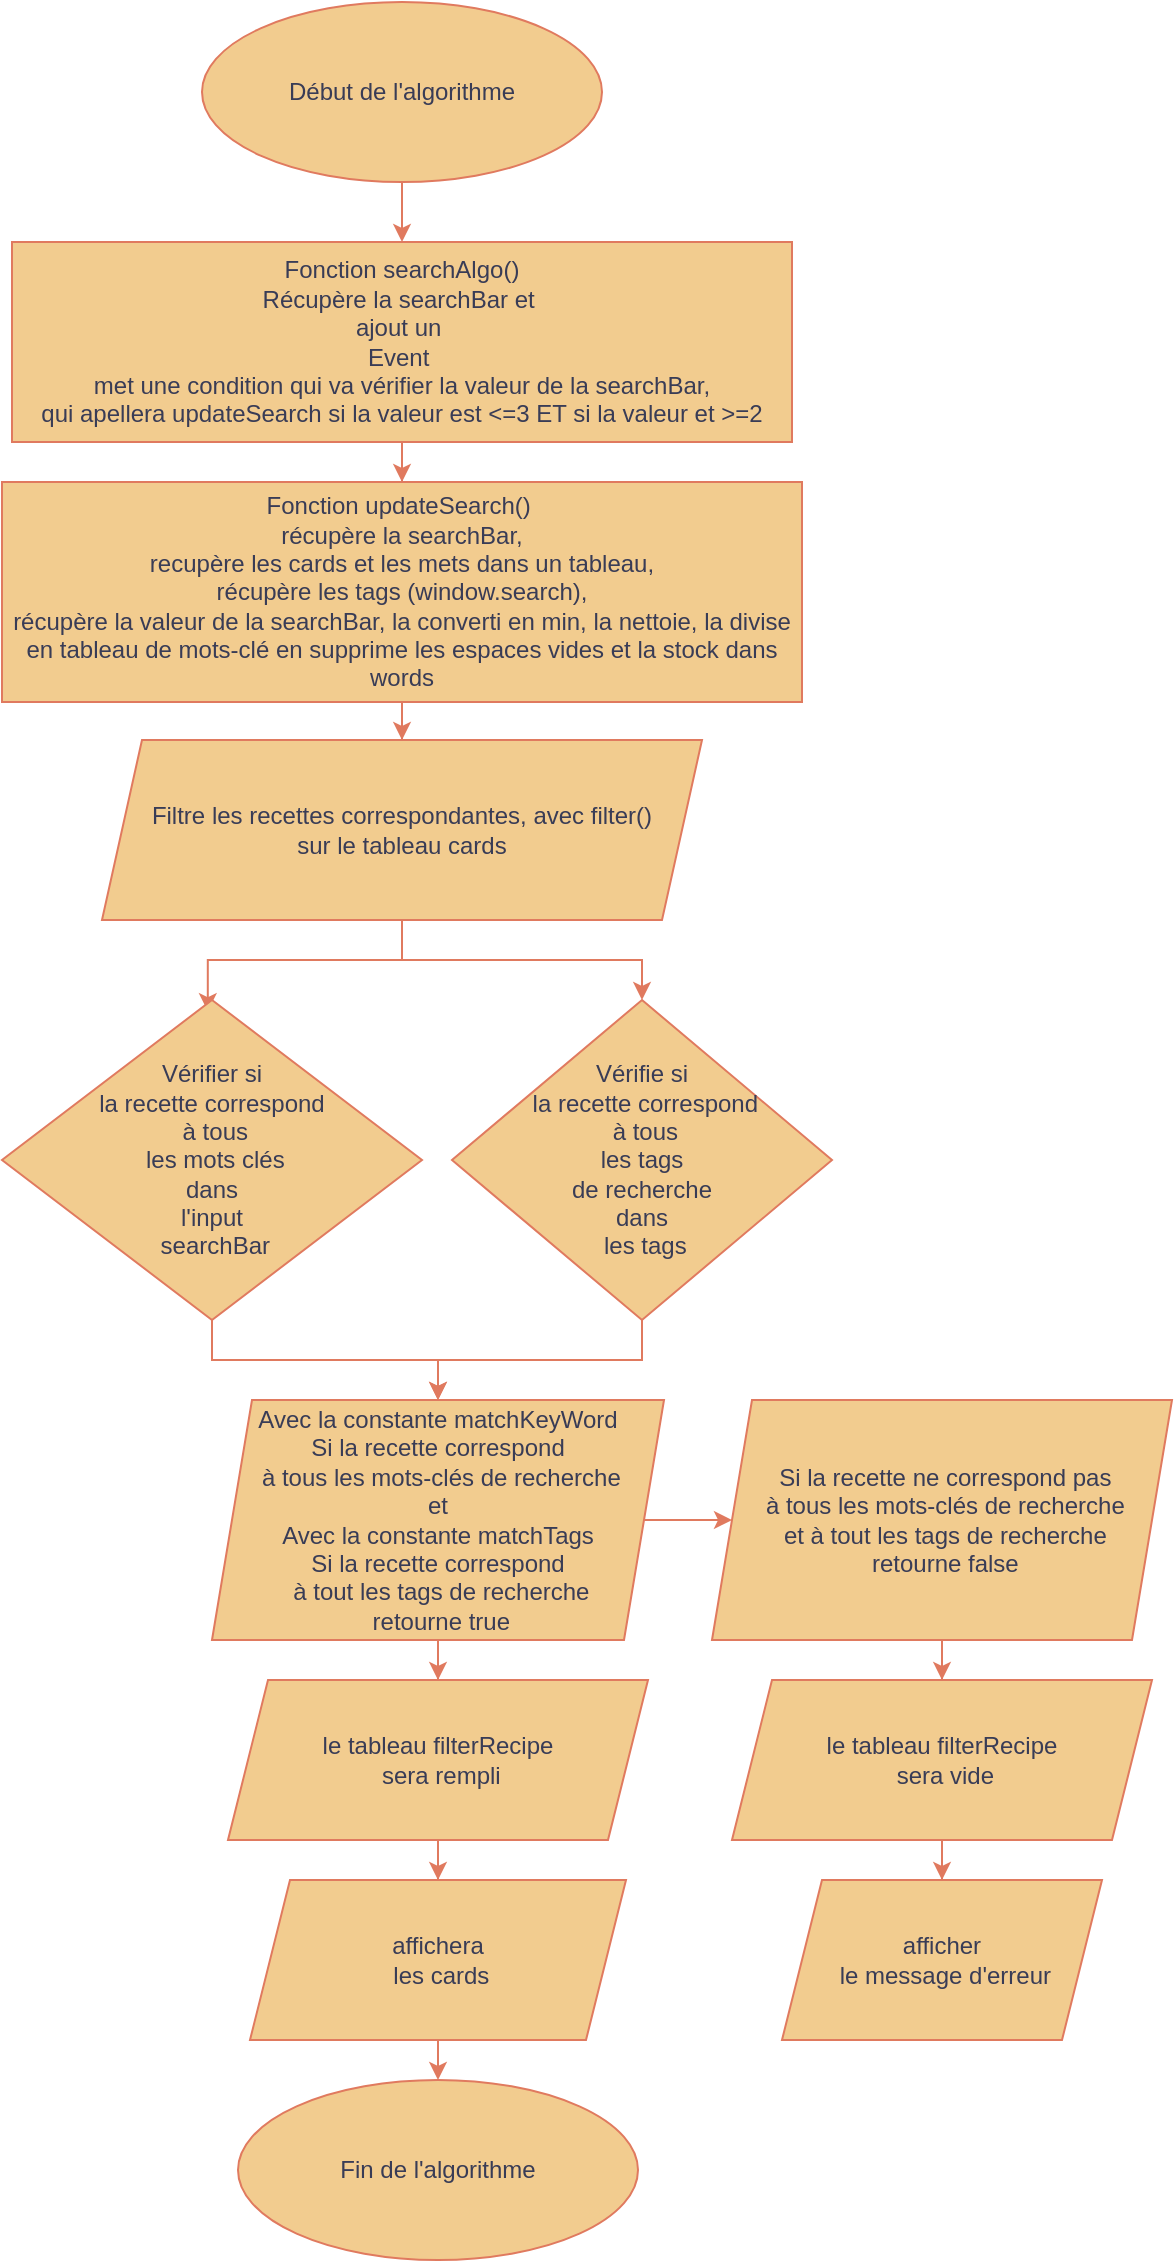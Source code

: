 <mxfile version="21.3.0" type="github">
  <diagram name="Page-1" id="DS9GHnKJdfnOhe2T6x_Q">
    <mxGraphModel dx="1053" dy="2042" grid="1" gridSize="10" guides="1" tooltips="1" connect="1" arrows="1" fold="1" page="1" pageScale="1" pageWidth="827" pageHeight="1169" background="#ffffff" math="0" shadow="0">
      <root>
        <mxCell id="0" />
        <mxCell id="1" parent="0" />
        <mxCell id="aPdr_9HPi7BD2KFi0sja-72" style="edgeStyle=orthogonalEdgeStyle;rounded=0;orthogonalLoop=1;jettySize=auto;html=1;labelBackgroundColor=none;fontColor=default;strokeColor=#E07A5F;" edge="1" parent="1" source="aPdr_9HPi7BD2KFi0sja-73" target="aPdr_9HPi7BD2KFi0sja-75">
          <mxGeometry relative="1" as="geometry" />
        </mxCell>
        <mxCell id="aPdr_9HPi7BD2KFi0sja-73" value="Début de l&#39;algorithme" style="ellipse;whiteSpace=wrap;html=1;labelBackgroundColor=none;rounded=0;fillColor=#F2CC8F;strokeColor=#E07A5F;fontColor=#393C56;" vertex="1" parent="1">
          <mxGeometry x="205" y="-1169" width="200" height="90" as="geometry" />
        </mxCell>
        <mxCell id="aPdr_9HPi7BD2KFi0sja-74" value="" style="edgeStyle=orthogonalEdgeStyle;rounded=0;orthogonalLoop=1;jettySize=auto;html=1;labelBackgroundColor=none;fontColor=default;strokeColor=#E07A5F;" edge="1" parent="1" source="aPdr_9HPi7BD2KFi0sja-75" target="aPdr_9HPi7BD2KFi0sja-77">
          <mxGeometry relative="1" as="geometry" />
        </mxCell>
        <mxCell id="aPdr_9HPi7BD2KFi0sja-75" value="Fonction searchAlgo()&lt;br&gt;Récupère la searchBar et&amp;nbsp;&lt;br&gt;ajout un&amp;nbsp;&lt;br&gt;Event&amp;nbsp;&lt;br&gt;met une condition qui va vérifier la valeur de la searchBar,&lt;br&gt;qui apellera updateSearch si la valeur est &amp;lt;=3 ET si la valeur et &amp;gt;=2" style="rounded=0;whiteSpace=wrap;html=1;labelBackgroundColor=none;fillColor=#F2CC8F;strokeColor=#E07A5F;fontColor=#393C56;" vertex="1" parent="1">
          <mxGeometry x="110" y="-1049" width="390" height="100" as="geometry" />
        </mxCell>
        <mxCell id="aPdr_9HPi7BD2KFi0sja-76" value="" style="edgeStyle=orthogonalEdgeStyle;rounded=0;orthogonalLoop=1;jettySize=auto;html=1;labelBackgroundColor=none;fontColor=default;strokeColor=#E07A5F;" edge="1" parent="1" source="aPdr_9HPi7BD2KFi0sja-77" target="aPdr_9HPi7BD2KFi0sja-79">
          <mxGeometry relative="1" as="geometry" />
        </mxCell>
        <mxCell id="aPdr_9HPi7BD2KFi0sja-77" value="Fonction updateSearch()&amp;nbsp;&lt;br&gt;récupère la searchBar,&lt;br&gt;recupère les cards et les mets dans un tableau,&lt;br&gt;récupère les tags (window.search),&lt;br&gt;récupère la valeur de la searchBar, la converti en min, la nettoie, la divise en tableau de mots-clé en supprime les espaces vides et la stock dans words" style="rounded=0;whiteSpace=wrap;html=1;labelBackgroundColor=none;fillColor=#F2CC8F;strokeColor=#E07A5F;fontColor=#393C56;" vertex="1" parent="1">
          <mxGeometry x="105" y="-929" width="400" height="110" as="geometry" />
        </mxCell>
        <mxCell id="aPdr_9HPi7BD2KFi0sja-104" style="edgeStyle=orthogonalEdgeStyle;rounded=0;orthogonalLoop=1;jettySize=auto;html=1;entryX=0.49;entryY=0.035;entryDx=0;entryDy=0;entryPerimeter=0;fontColor=default;labelBackgroundColor=none;strokeColor=#E07A5F;" edge="1" parent="1" source="aPdr_9HPi7BD2KFi0sja-79" target="aPdr_9HPi7BD2KFi0sja-84">
          <mxGeometry relative="1" as="geometry" />
        </mxCell>
        <mxCell id="aPdr_9HPi7BD2KFi0sja-105" style="edgeStyle=orthogonalEdgeStyle;rounded=0;orthogonalLoop=1;jettySize=auto;html=1;entryX=0.5;entryY=0;entryDx=0;entryDy=0;fontColor=default;labelBackgroundColor=none;strokeColor=#E07A5F;" edge="1" parent="1" source="aPdr_9HPi7BD2KFi0sja-79" target="aPdr_9HPi7BD2KFi0sja-86">
          <mxGeometry relative="1" as="geometry" />
        </mxCell>
        <mxCell id="aPdr_9HPi7BD2KFi0sja-79" value="Filtre les recettes correspondantes, avec filter()&lt;br&gt;sur le tableau cards" style="shape=parallelogram;perimeter=parallelogramPerimeter;whiteSpace=wrap;html=1;fixedSize=1;rounded=0;labelBackgroundColor=none;fillColor=#F2CC8F;strokeColor=#E07A5F;fontColor=#393C56;" vertex="1" parent="1">
          <mxGeometry x="155" y="-800" width="300" height="90" as="geometry" />
        </mxCell>
        <mxCell id="aPdr_9HPi7BD2KFi0sja-83" style="edgeStyle=orthogonalEdgeStyle;rounded=0;orthogonalLoop=1;jettySize=auto;html=1;labelBackgroundColor=none;fontColor=default;strokeColor=#E07A5F;" edge="1" parent="1" source="aPdr_9HPi7BD2KFi0sja-84" target="aPdr_9HPi7BD2KFi0sja-89">
          <mxGeometry relative="1" as="geometry" />
        </mxCell>
        <mxCell id="aPdr_9HPi7BD2KFi0sja-84" value="Vérifier si &lt;br&gt;la recette correspond&lt;br&gt;&amp;nbsp;à tous&lt;br&gt;&amp;nbsp;les mots clés&lt;br&gt;dans &lt;br&gt;l&#39;input&lt;br&gt;&amp;nbsp;searchBar" style="rhombus;whiteSpace=wrap;html=1;rounded=0;labelBackgroundColor=none;fillColor=#F2CC8F;strokeColor=#E07A5F;fontColor=#393C56;" vertex="1" parent="1">
          <mxGeometry x="105" y="-670" width="210" height="160" as="geometry" />
        </mxCell>
        <mxCell id="aPdr_9HPi7BD2KFi0sja-85" style="edgeStyle=orthogonalEdgeStyle;rounded=0;orthogonalLoop=1;jettySize=auto;html=1;exitX=0.5;exitY=1;exitDx=0;exitDy=0;entryX=0.5;entryY=0;entryDx=0;entryDy=0;labelBackgroundColor=none;fontColor=default;strokeColor=#E07A5F;" edge="1" parent="1" source="aPdr_9HPi7BD2KFi0sja-86" target="aPdr_9HPi7BD2KFi0sja-89">
          <mxGeometry relative="1" as="geometry" />
        </mxCell>
        <mxCell id="aPdr_9HPi7BD2KFi0sja-86" value="Vérifie si&lt;br&gt;&amp;nbsp;la recette correspond&lt;br&gt;&amp;nbsp;à tous &lt;br&gt;les tags&lt;br&gt;&amp;nbsp;de recherche&amp;nbsp;&lt;br&gt;dans&lt;br&gt;&amp;nbsp;les tags" style="rhombus;whiteSpace=wrap;html=1;rounded=0;labelBackgroundColor=none;fillColor=#F2CC8F;strokeColor=#E07A5F;fontColor=#393C56;" vertex="1" parent="1">
          <mxGeometry x="330" y="-670" width="190" height="160" as="geometry" />
        </mxCell>
        <mxCell id="aPdr_9HPi7BD2KFi0sja-87" value="" style="edgeStyle=orthogonalEdgeStyle;rounded=0;orthogonalLoop=1;jettySize=auto;html=1;labelBackgroundColor=none;fontColor=default;strokeColor=#E07A5F;" edge="1" parent="1" source="aPdr_9HPi7BD2KFi0sja-89" target="aPdr_9HPi7BD2KFi0sja-95">
          <mxGeometry relative="1" as="geometry" />
        </mxCell>
        <mxCell id="aPdr_9HPi7BD2KFi0sja-88" value="" style="edgeStyle=orthogonalEdgeStyle;rounded=0;orthogonalLoop=1;jettySize=auto;html=1;labelBackgroundColor=none;fontColor=default;strokeColor=#E07A5F;" edge="1" parent="1" source="aPdr_9HPi7BD2KFi0sja-89" target="aPdr_9HPi7BD2KFi0sja-91">
          <mxGeometry relative="1" as="geometry" />
        </mxCell>
        <mxCell id="aPdr_9HPi7BD2KFi0sja-89" value="Avec la constante matchKeyWord&lt;br&gt;&amp;nbsp;Si la recette correspond&amp;nbsp;&lt;br&gt;&amp;nbsp;à tous les mots-clés de recherche&lt;br&gt;&amp;nbsp;et&amp;nbsp;&lt;br&gt;Avec la constante matchTags&lt;br&gt;Si la recette correspond&lt;br&gt;&amp;nbsp;à tout les tags de recherche&lt;br&gt;&amp;nbsp;retourne true" style="shape=parallelogram;perimeter=parallelogramPerimeter;whiteSpace=wrap;html=1;fixedSize=1;rounded=0;labelBackgroundColor=none;fillColor=#F2CC8F;strokeColor=#E07A5F;fontColor=#393C56;" vertex="1" parent="1">
          <mxGeometry x="210" y="-470" width="226" height="120" as="geometry" />
        </mxCell>
        <mxCell id="aPdr_9HPi7BD2KFi0sja-90" value="" style="edgeStyle=orthogonalEdgeStyle;rounded=0;orthogonalLoop=1;jettySize=auto;html=1;labelBackgroundColor=none;fontColor=default;strokeColor=#E07A5F;" edge="1" parent="1" source="aPdr_9HPi7BD2KFi0sja-91" target="aPdr_9HPi7BD2KFi0sja-93">
          <mxGeometry relative="1" as="geometry" />
        </mxCell>
        <mxCell id="aPdr_9HPi7BD2KFi0sja-91" value="&amp;nbsp;Si la recette ne correspond pas&lt;br style=&quot;border-color: var(--border-color);&quot;&gt;&amp;nbsp;à tous les mots-clés de recherche&lt;br style=&quot;border-color: var(--border-color);&quot;&gt;&amp;nbsp;et à tout les tags de recherche&lt;br style=&quot;border-color: var(--border-color);&quot;&gt;&amp;nbsp;retourne false" style="shape=parallelogram;perimeter=parallelogramPerimeter;whiteSpace=wrap;html=1;fixedSize=1;labelBackgroundColor=none;rounded=0;fillColor=#F2CC8F;strokeColor=#E07A5F;fontColor=#393C56;" vertex="1" parent="1">
          <mxGeometry x="460" y="-470" width="230" height="120" as="geometry" />
        </mxCell>
        <mxCell id="aPdr_9HPi7BD2KFi0sja-92" style="edgeStyle=orthogonalEdgeStyle;rounded=0;orthogonalLoop=1;jettySize=auto;html=1;entryX=0.5;entryY=0;entryDx=0;entryDy=0;labelBackgroundColor=none;fontColor=default;strokeColor=#E07A5F;" edge="1" parent="1" source="aPdr_9HPi7BD2KFi0sja-93" target="aPdr_9HPi7BD2KFi0sja-98">
          <mxGeometry relative="1" as="geometry" />
        </mxCell>
        <mxCell id="aPdr_9HPi7BD2KFi0sja-93" value="le tableau filterRecipe&lt;br&gt;&amp;nbsp;sera vide" style="shape=parallelogram;perimeter=parallelogramPerimeter;whiteSpace=wrap;html=1;fixedSize=1;labelBackgroundColor=none;rounded=0;fillColor=#F2CC8F;strokeColor=#E07A5F;fontColor=#393C56;" vertex="1" parent="1">
          <mxGeometry x="470" y="-330" width="210" height="80" as="geometry" />
        </mxCell>
        <mxCell id="aPdr_9HPi7BD2KFi0sja-94" value="" style="edgeStyle=orthogonalEdgeStyle;rounded=0;orthogonalLoop=1;jettySize=auto;html=1;labelBackgroundColor=none;fontColor=default;strokeColor=#E07A5F;" edge="1" parent="1" source="aPdr_9HPi7BD2KFi0sja-95" target="aPdr_9HPi7BD2KFi0sja-97">
          <mxGeometry relative="1" as="geometry" />
        </mxCell>
        <mxCell id="aPdr_9HPi7BD2KFi0sja-95" value="le tableau filterRecipe&lt;br&gt;&amp;nbsp;sera rempli" style="shape=parallelogram;perimeter=parallelogramPerimeter;whiteSpace=wrap;html=1;fixedSize=1;rounded=0;labelBackgroundColor=none;fillColor=#F2CC8F;strokeColor=#E07A5F;fontColor=#393C56;" vertex="1" parent="1">
          <mxGeometry x="218" y="-330" width="210" height="80" as="geometry" />
        </mxCell>
        <mxCell id="aPdr_9HPi7BD2KFi0sja-96" style="edgeStyle=orthogonalEdgeStyle;rounded=0;orthogonalLoop=1;jettySize=auto;html=1;exitX=0.5;exitY=1;exitDx=0;exitDy=0;entryX=0.5;entryY=0;entryDx=0;entryDy=0;labelBackgroundColor=none;fontColor=default;strokeColor=#E07A5F;" edge="1" parent="1" source="aPdr_9HPi7BD2KFi0sja-97" target="aPdr_9HPi7BD2KFi0sja-99">
          <mxGeometry relative="1" as="geometry" />
        </mxCell>
        <mxCell id="aPdr_9HPi7BD2KFi0sja-97" value="affichera&lt;br&gt;&amp;nbsp;les cards" style="shape=parallelogram;perimeter=parallelogramPerimeter;whiteSpace=wrap;html=1;fixedSize=1;rounded=0;labelBackgroundColor=none;fillColor=#F2CC8F;strokeColor=#E07A5F;fontColor=#393C56;" vertex="1" parent="1">
          <mxGeometry x="229" y="-230" width="188" height="80" as="geometry" />
        </mxCell>
        <mxCell id="aPdr_9HPi7BD2KFi0sja-98" value="afficher&lt;br&gt;&amp;nbsp;le message d&#39;erreur" style="shape=parallelogram;perimeter=parallelogramPerimeter;whiteSpace=wrap;html=1;fixedSize=1;labelBackgroundColor=none;rounded=0;fillColor=#F2CC8F;strokeColor=#E07A5F;fontColor=#393C56;" vertex="1" parent="1">
          <mxGeometry x="495" y="-230" width="160" height="80" as="geometry" />
        </mxCell>
        <mxCell id="aPdr_9HPi7BD2KFi0sja-99" value="Fin de l&#39;algorithme" style="ellipse;whiteSpace=wrap;html=1;labelBackgroundColor=none;rounded=0;fillColor=#F2CC8F;strokeColor=#E07A5F;fontColor=#393C56;" vertex="1" parent="1">
          <mxGeometry x="223" y="-130" width="200" height="90" as="geometry" />
        </mxCell>
      </root>
    </mxGraphModel>
  </diagram>
</mxfile>
